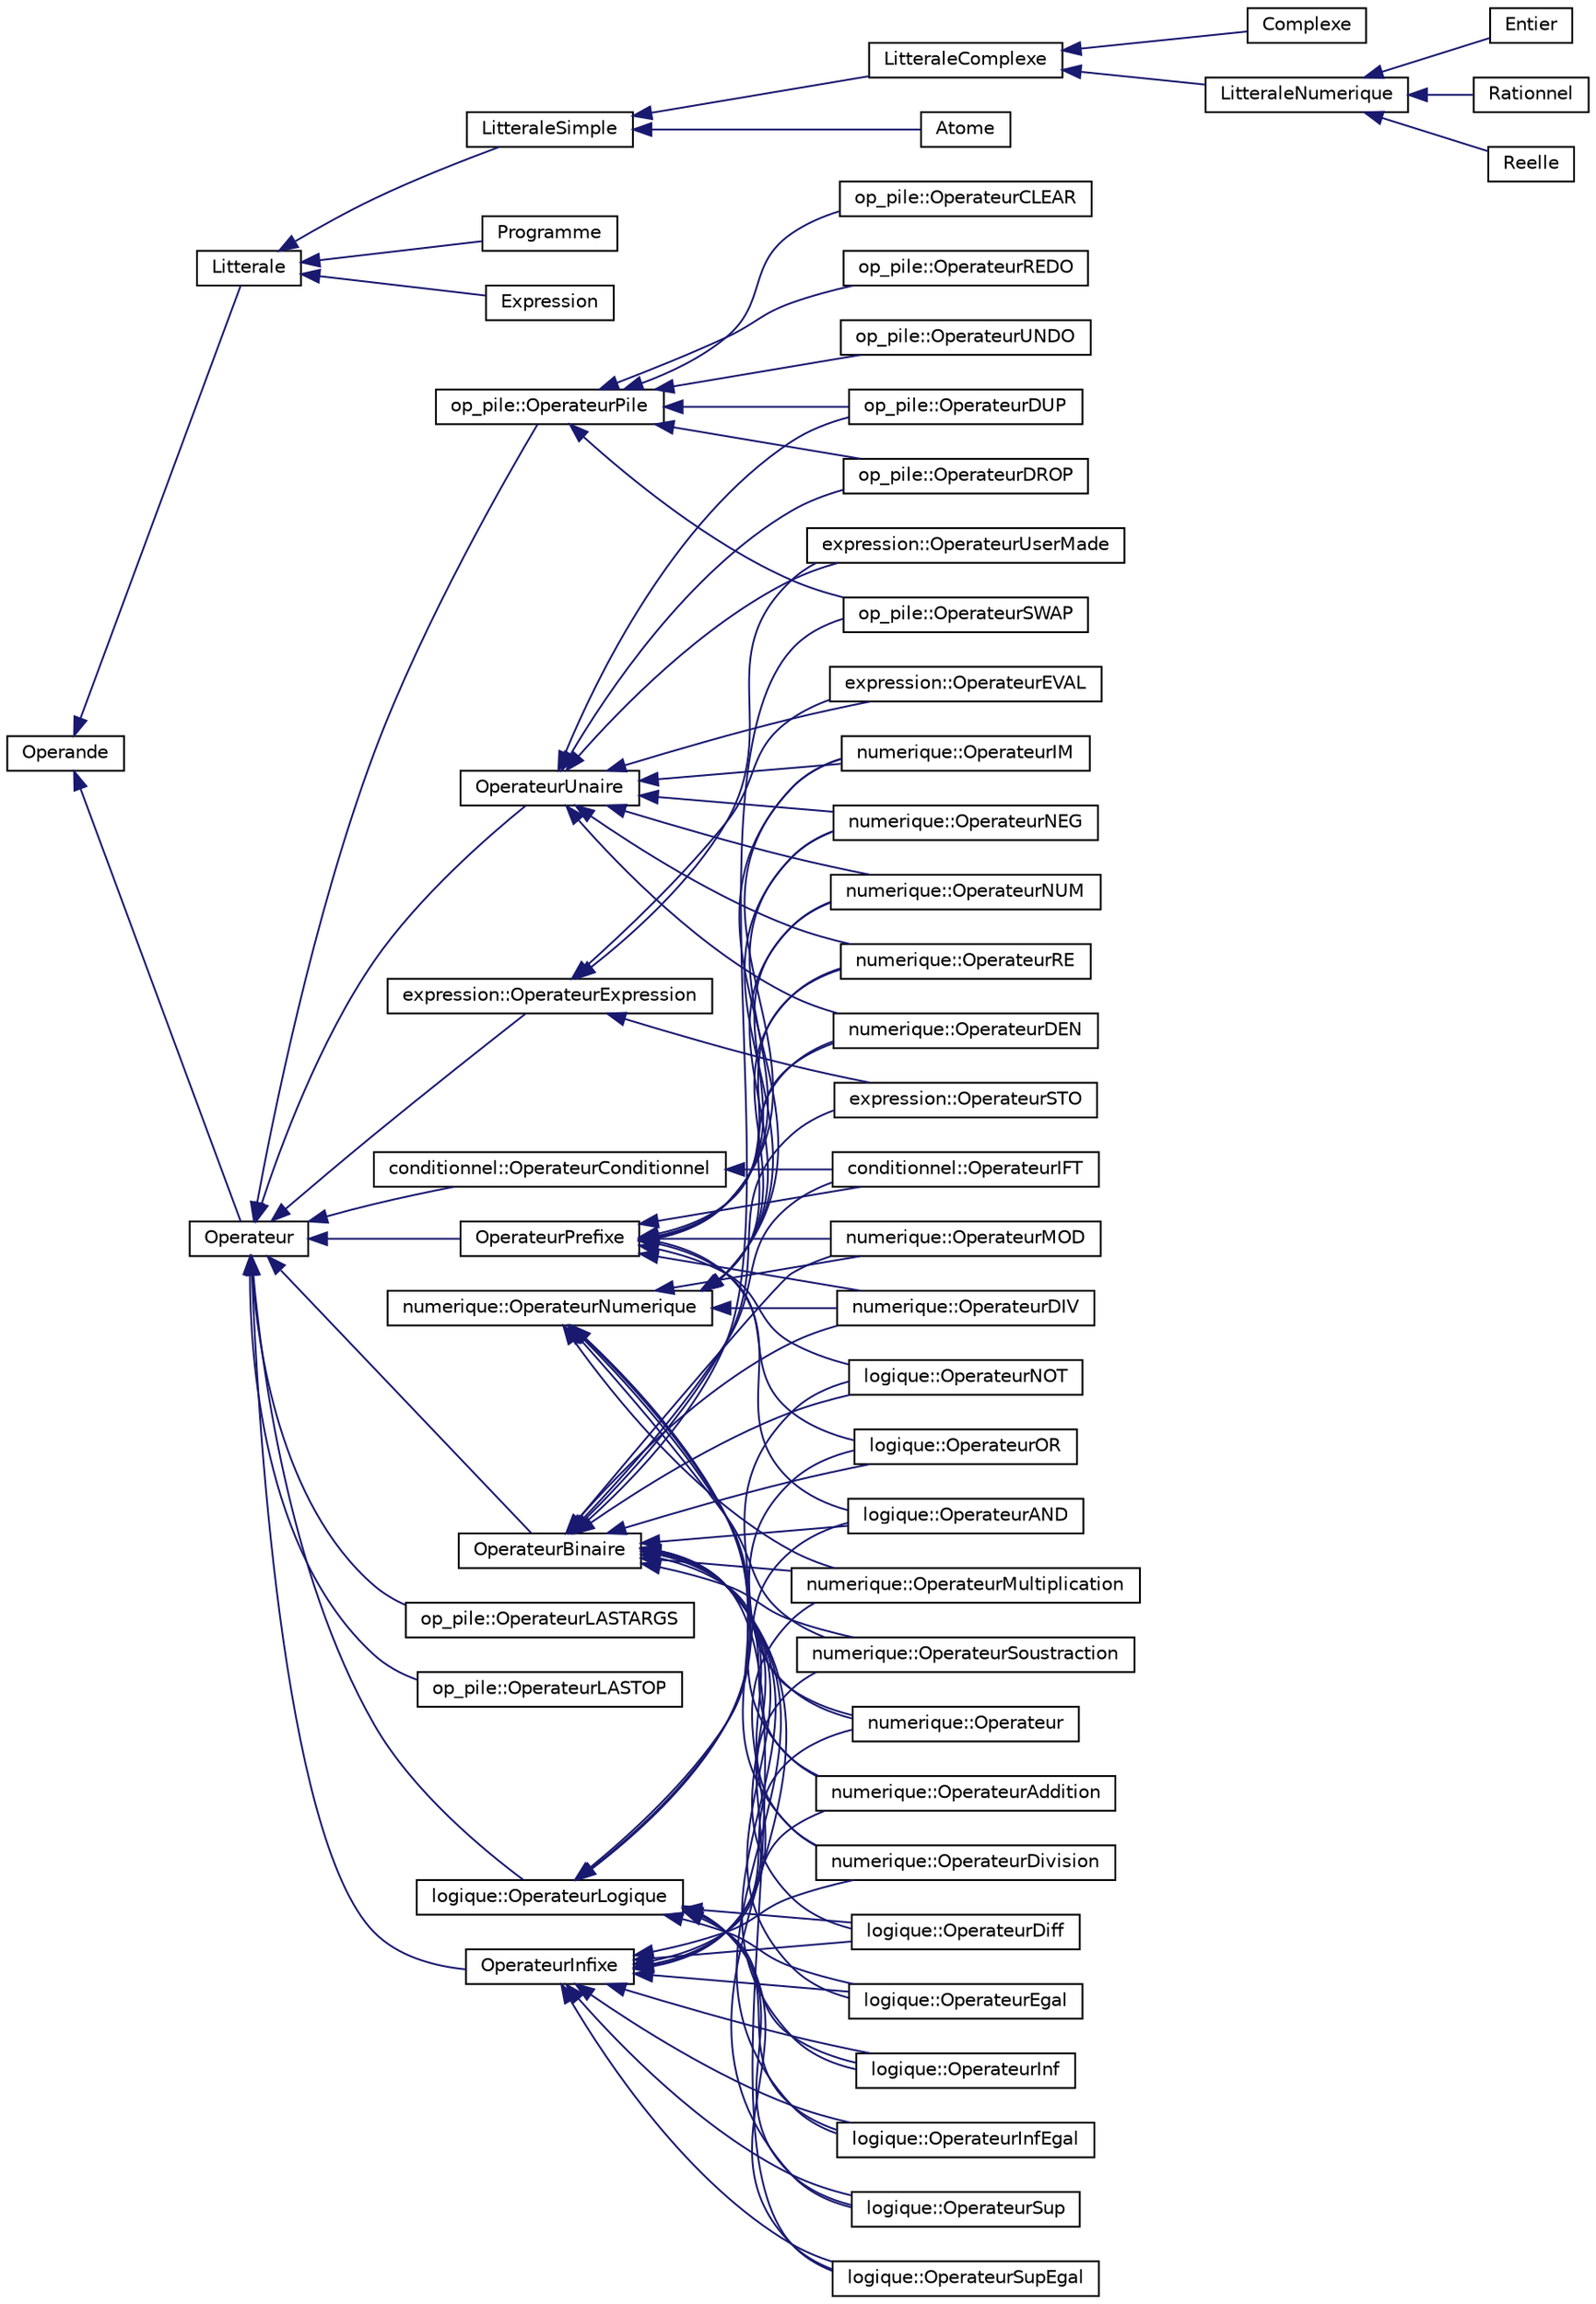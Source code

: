 digraph "Graphical Class Hierarchy"
{
  edge [fontname="Helvetica",fontsize="10",labelfontname="Helvetica",labelfontsize="10"];
  node [fontname="Helvetica",fontsize="10",shape=record];
  rankdir="LR";
  Node1 [label="Operande",height=0.2,width=0.4,color="black", fillcolor="white", style="filled",URL="$class_operande.html"];
  Node1 -> Node2 [dir="back",color="midnightblue",fontsize="10",style="solid",fontname="Helvetica"];
  Node2 [label="Litterale",height=0.2,width=0.4,color="black", fillcolor="white", style="filled",URL="$class_litterale.html"];
  Node2 -> Node3 [dir="back",color="midnightblue",fontsize="10",style="solid",fontname="Helvetica"];
  Node3 [label="Expression",height=0.2,width=0.4,color="black", fillcolor="white", style="filled",URL="$class_expression.html"];
  Node2 -> Node4 [dir="back",color="midnightblue",fontsize="10",style="solid",fontname="Helvetica"];
  Node4 [label="LitteraleSimple",height=0.2,width=0.4,color="black", fillcolor="white", style="filled",URL="$class_litterale_simple.html"];
  Node4 -> Node5 [dir="back",color="midnightblue",fontsize="10",style="solid",fontname="Helvetica"];
  Node5 [label="Atome",height=0.2,width=0.4,color="black", fillcolor="white", style="filled",URL="$class_atome.html"];
  Node4 -> Node6 [dir="back",color="midnightblue",fontsize="10",style="solid",fontname="Helvetica"];
  Node6 [label="LitteraleComplexe",height=0.2,width=0.4,color="black", fillcolor="white", style="filled",URL="$class_litterale_complexe.html"];
  Node6 -> Node7 [dir="back",color="midnightblue",fontsize="10",style="solid",fontname="Helvetica"];
  Node7 [label="Complexe",height=0.2,width=0.4,color="black", fillcolor="white", style="filled",URL="$class_complexe.html"];
  Node6 -> Node8 [dir="back",color="midnightblue",fontsize="10",style="solid",fontname="Helvetica"];
  Node8 [label="LitteraleNumerique",height=0.2,width=0.4,color="black", fillcolor="white", style="filled",URL="$class_litterale_numerique.html"];
  Node8 -> Node9 [dir="back",color="midnightblue",fontsize="10",style="solid",fontname="Helvetica"];
  Node9 [label="Entier",height=0.2,width=0.4,color="black", fillcolor="white", style="filled",URL="$class_entier.html"];
  Node8 -> Node10 [dir="back",color="midnightblue",fontsize="10",style="solid",fontname="Helvetica"];
  Node10 [label="Rationnel",height=0.2,width=0.4,color="black", fillcolor="white", style="filled",URL="$class_rationnel.html"];
  Node8 -> Node11 [dir="back",color="midnightblue",fontsize="10",style="solid",fontname="Helvetica"];
  Node11 [label="Reelle",height=0.2,width=0.4,color="black", fillcolor="white", style="filled",URL="$class_reelle.html"];
  Node2 -> Node12 [dir="back",color="midnightblue",fontsize="10",style="solid",fontname="Helvetica"];
  Node12 [label="Programme",height=0.2,width=0.4,color="black", fillcolor="white", style="filled",URL="$class_programme.html"];
  Node1 -> Node13 [dir="back",color="midnightblue",fontsize="10",style="solid",fontname="Helvetica"];
  Node13 [label="Operateur",height=0.2,width=0.4,color="black", fillcolor="white", style="filled",URL="$class_operateur.html",tooltip="classe la plus abstraite des opérateurs "];
  Node13 -> Node14 [dir="back",color="midnightblue",fontsize="10",style="solid",fontname="Helvetica"];
  Node14 [label="conditionnel::OperateurConditionnel",height=0.2,width=0.4,color="black", fillcolor="white", style="filled",URL="$classconditionnel_1_1_operateur_conditionnel.html"];
  Node14 -> Node15 [dir="back",color="midnightblue",fontsize="10",style="solid",fontname="Helvetica"];
  Node15 [label="conditionnel::OperateurIFT",height=0.2,width=0.4,color="black", fillcolor="white", style="filled",URL="$classconditionnel_1_1_operateur_i_f_t.html"];
  Node13 -> Node16 [dir="back",color="midnightblue",fontsize="10",style="solid",fontname="Helvetica"];
  Node16 [label="expression::OperateurExpression",height=0.2,width=0.4,color="black", fillcolor="white", style="filled",URL="$classexpression_1_1_operateur_expression.html"];
  Node16 -> Node17 [dir="back",color="midnightblue",fontsize="10",style="solid",fontname="Helvetica"];
  Node17 [label="expression::OperateurEVAL",height=0.2,width=0.4,color="black", fillcolor="white", style="filled",URL="$classexpression_1_1_operateur_e_v_a_l.html"];
  Node16 -> Node18 [dir="back",color="midnightblue",fontsize="10",style="solid",fontname="Helvetica"];
  Node18 [label="expression::OperateurSTO",height=0.2,width=0.4,color="black", fillcolor="white", style="filled",URL="$classexpression_1_1_operateur_s_t_o.html"];
  Node16 -> Node19 [dir="back",color="midnightblue",fontsize="10",style="solid",fontname="Helvetica"];
  Node19 [label="expression::OperateurUserMade",height=0.2,width=0.4,color="black", fillcolor="white", style="filled",URL="$classexpression_1_1_operateur_user_made.html"];
  Node13 -> Node20 [dir="back",color="midnightblue",fontsize="10",style="solid",fontname="Helvetica"];
  Node20 [label="logique::OperateurLogique",height=0.2,width=0.4,color="black", fillcolor="white", style="filled",URL="$classlogique_1_1_operateur_logique.html"];
  Node20 -> Node21 [dir="back",color="midnightblue",fontsize="10",style="solid",fontname="Helvetica"];
  Node21 [label="logique::OperateurAND",height=0.2,width=0.4,color="black", fillcolor="white", style="filled",URL="$classlogique_1_1_operateur_a_n_d.html"];
  Node20 -> Node22 [dir="back",color="midnightblue",fontsize="10",style="solid",fontname="Helvetica"];
  Node22 [label="logique::OperateurDiff",height=0.2,width=0.4,color="black", fillcolor="white", style="filled",URL="$classlogique_1_1_operateur_diff.html"];
  Node20 -> Node23 [dir="back",color="midnightblue",fontsize="10",style="solid",fontname="Helvetica"];
  Node23 [label="logique::OperateurEgal",height=0.2,width=0.4,color="black", fillcolor="white", style="filled",URL="$classlogique_1_1_operateur_egal.html"];
  Node20 -> Node24 [dir="back",color="midnightblue",fontsize="10",style="solid",fontname="Helvetica"];
  Node24 [label="logique::OperateurInf",height=0.2,width=0.4,color="black", fillcolor="white", style="filled",URL="$classlogique_1_1_operateur_inf.html"];
  Node20 -> Node25 [dir="back",color="midnightblue",fontsize="10",style="solid",fontname="Helvetica"];
  Node25 [label="logique::OperateurInfEgal",height=0.2,width=0.4,color="black", fillcolor="white", style="filled",URL="$classlogique_1_1_operateur_inf_egal.html"];
  Node20 -> Node26 [dir="back",color="midnightblue",fontsize="10",style="solid",fontname="Helvetica"];
  Node26 [label="logique::OperateurNOT",height=0.2,width=0.4,color="black", fillcolor="white", style="filled",URL="$classlogique_1_1_operateur_n_o_t.html"];
  Node20 -> Node27 [dir="back",color="midnightblue",fontsize="10",style="solid",fontname="Helvetica"];
  Node27 [label="logique::OperateurOR",height=0.2,width=0.4,color="black", fillcolor="white", style="filled",URL="$classlogique_1_1_operateur_o_r.html"];
  Node20 -> Node28 [dir="back",color="midnightblue",fontsize="10",style="solid",fontname="Helvetica"];
  Node28 [label="logique::OperateurSup",height=0.2,width=0.4,color="black", fillcolor="white", style="filled",URL="$classlogique_1_1_operateur_sup.html"];
  Node20 -> Node29 [dir="back",color="midnightblue",fontsize="10",style="solid",fontname="Helvetica"];
  Node29 [label="logique::OperateurSupEgal",height=0.2,width=0.4,color="black", fillcolor="white", style="filled",URL="$classlogique_1_1_operateur_sup_egal.html"];
  Node13 -> Node30 [dir="back",color="midnightblue",fontsize="10",style="solid",fontname="Helvetica"];
  Node30 [label="op_pile::OperateurLASTARGS",height=0.2,width=0.4,color="black", fillcolor="white", style="filled",URL="$classop__pile_1_1_operateur_l_a_s_t_a_r_g_s.html"];
  Node13 -> Node31 [dir="back",color="midnightblue",fontsize="10",style="solid",fontname="Helvetica"];
  Node31 [label="op_pile::OperateurLASTOP",height=0.2,width=0.4,color="black", fillcolor="white", style="filled",URL="$classop__pile_1_1_operateur_l_a_s_t_o_p.html"];
  Node13 -> Node32 [dir="back",color="midnightblue",fontsize="10",style="solid",fontname="Helvetica"];
  Node32 [label="op_pile::OperateurPile",height=0.2,width=0.4,color="black", fillcolor="white", style="filled",URL="$classop__pile_1_1_operateur_pile.html"];
  Node32 -> Node33 [dir="back",color="midnightblue",fontsize="10",style="solid",fontname="Helvetica"];
  Node33 [label="op_pile::OperateurCLEAR",height=0.2,width=0.4,color="black", fillcolor="white", style="filled",URL="$classop__pile_1_1_operateur_c_l_e_a_r.html"];
  Node32 -> Node34 [dir="back",color="midnightblue",fontsize="10",style="solid",fontname="Helvetica"];
  Node34 [label="op_pile::OperateurDROP",height=0.2,width=0.4,color="black", fillcolor="white", style="filled",URL="$classop__pile_1_1_operateur_d_r_o_p.html"];
  Node32 -> Node35 [dir="back",color="midnightblue",fontsize="10",style="solid",fontname="Helvetica"];
  Node35 [label="op_pile::OperateurDUP",height=0.2,width=0.4,color="black", fillcolor="white", style="filled",URL="$classop__pile_1_1_operateur_d_u_p.html"];
  Node32 -> Node36 [dir="back",color="midnightblue",fontsize="10",style="solid",fontname="Helvetica"];
  Node36 [label="op_pile::OperateurREDO",height=0.2,width=0.4,color="black", fillcolor="white", style="filled",URL="$classop__pile_1_1_operateur_r_e_d_o.html"];
  Node32 -> Node37 [dir="back",color="midnightblue",fontsize="10",style="solid",fontname="Helvetica"];
  Node37 [label="op_pile::OperateurSWAP",height=0.2,width=0.4,color="black", fillcolor="white", style="filled",URL="$classop__pile_1_1_operateur_s_w_a_p.html"];
  Node32 -> Node38 [dir="back",color="midnightblue",fontsize="10",style="solid",fontname="Helvetica"];
  Node38 [label="op_pile::OperateurUNDO",height=0.2,width=0.4,color="black", fillcolor="white", style="filled",URL="$classop__pile_1_1_operateur_u_n_d_o.html"];
  Node13 -> Node39 [dir="back",color="midnightblue",fontsize="10",style="solid",fontname="Helvetica"];
  Node39 [label="OperateurBinaire",height=0.2,width=0.4,color="black", fillcolor="white", style="filled",URL="$class_operateur_binaire.html"];
  Node39 -> Node15 [dir="back",color="midnightblue",fontsize="10",style="solid",fontname="Helvetica"];
  Node39 -> Node18 [dir="back",color="midnightblue",fontsize="10",style="solid",fontname="Helvetica"];
  Node39 -> Node21 [dir="back",color="midnightblue",fontsize="10",style="solid",fontname="Helvetica"];
  Node39 -> Node22 [dir="back",color="midnightblue",fontsize="10",style="solid",fontname="Helvetica"];
  Node39 -> Node23 [dir="back",color="midnightblue",fontsize="10",style="solid",fontname="Helvetica"];
  Node39 -> Node24 [dir="back",color="midnightblue",fontsize="10",style="solid",fontname="Helvetica"];
  Node39 -> Node25 [dir="back",color="midnightblue",fontsize="10",style="solid",fontname="Helvetica"];
  Node39 -> Node26 [dir="back",color="midnightblue",fontsize="10",style="solid",fontname="Helvetica"];
  Node39 -> Node27 [dir="back",color="midnightblue",fontsize="10",style="solid",fontname="Helvetica"];
  Node39 -> Node28 [dir="back",color="midnightblue",fontsize="10",style="solid",fontname="Helvetica"];
  Node39 -> Node29 [dir="back",color="midnightblue",fontsize="10",style="solid",fontname="Helvetica"];
  Node39 -> Node40 [dir="back",color="midnightblue",fontsize="10",style="solid",fontname="Helvetica"];
  Node40 [label="numerique::Operateur",height=0.2,width=0.4,color="black", fillcolor="white", style="filled",URL="$classnumerique_1_1_operateur.html"];
  Node39 -> Node41 [dir="back",color="midnightblue",fontsize="10",style="solid",fontname="Helvetica"];
  Node41 [label="numerique::OperateurAddition",height=0.2,width=0.4,color="black", fillcolor="white", style="filled",URL="$classnumerique_1_1_operateur_addition.html"];
  Node39 -> Node42 [dir="back",color="midnightblue",fontsize="10",style="solid",fontname="Helvetica"];
  Node42 [label="numerique::OperateurDIV",height=0.2,width=0.4,color="black", fillcolor="white", style="filled",URL="$classnumerique_1_1_operateur_d_i_v.html"];
  Node39 -> Node43 [dir="back",color="midnightblue",fontsize="10",style="solid",fontname="Helvetica"];
  Node43 [label="numerique::OperateurDivision",height=0.2,width=0.4,color="black", fillcolor="white", style="filled",URL="$classnumerique_1_1_operateur_division.html"];
  Node39 -> Node44 [dir="back",color="midnightblue",fontsize="10",style="solid",fontname="Helvetica"];
  Node44 [label="numerique::OperateurMOD",height=0.2,width=0.4,color="black", fillcolor="white", style="filled",URL="$classnumerique_1_1_operateur_m_o_d.html"];
  Node39 -> Node45 [dir="back",color="midnightblue",fontsize="10",style="solid",fontname="Helvetica"];
  Node45 [label="numerique::OperateurMultiplication",height=0.2,width=0.4,color="black", fillcolor="white", style="filled",URL="$classnumerique_1_1_operateur_multiplication.html"];
  Node39 -> Node46 [dir="back",color="midnightblue",fontsize="10",style="solid",fontname="Helvetica"];
  Node46 [label="numerique::OperateurSoustraction",height=0.2,width=0.4,color="black", fillcolor="white", style="filled",URL="$classnumerique_1_1_operateur_soustraction.html"];
  Node39 -> Node37 [dir="back",color="midnightblue",fontsize="10",style="solid",fontname="Helvetica"];
  Node13 -> Node47 [dir="back",color="midnightblue",fontsize="10",style="solid",fontname="Helvetica"];
  Node47 [label="OperateurInfixe",height=0.2,width=0.4,color="black", fillcolor="white", style="filled",URL="$class_operateur_infixe.html",tooltip="Une classe utile pour les expressions Permet la spécialisation d&#39;un opérateur pour son traitement d&#39;e..."];
  Node47 -> Node22 [dir="back",color="midnightblue",fontsize="10",style="solid",fontname="Helvetica"];
  Node47 -> Node23 [dir="back",color="midnightblue",fontsize="10",style="solid",fontname="Helvetica"];
  Node47 -> Node24 [dir="back",color="midnightblue",fontsize="10",style="solid",fontname="Helvetica"];
  Node47 -> Node25 [dir="back",color="midnightblue",fontsize="10",style="solid",fontname="Helvetica"];
  Node47 -> Node28 [dir="back",color="midnightblue",fontsize="10",style="solid",fontname="Helvetica"];
  Node47 -> Node29 [dir="back",color="midnightblue",fontsize="10",style="solid",fontname="Helvetica"];
  Node47 -> Node40 [dir="back",color="midnightblue",fontsize="10",style="solid",fontname="Helvetica"];
  Node47 -> Node41 [dir="back",color="midnightblue",fontsize="10",style="solid",fontname="Helvetica"];
  Node47 -> Node43 [dir="back",color="midnightblue",fontsize="10",style="solid",fontname="Helvetica"];
  Node47 -> Node45 [dir="back",color="midnightblue",fontsize="10",style="solid",fontname="Helvetica"];
  Node47 -> Node46 [dir="back",color="midnightblue",fontsize="10",style="solid",fontname="Helvetica"];
  Node13 -> Node48 [dir="back",color="midnightblue",fontsize="10",style="solid",fontname="Helvetica"];
  Node48 [label="OperateurPrefixe",height=0.2,width=0.4,color="black", fillcolor="white", style="filled",URL="$class_operateur_prefixe.html",tooltip="Une classe utile pour les expressions Permet la spécialisation d&#39;un opérateur pour son traitement d&#39;e..."];
  Node48 -> Node15 [dir="back",color="midnightblue",fontsize="10",style="solid",fontname="Helvetica"];
  Node48 -> Node21 [dir="back",color="midnightblue",fontsize="10",style="solid",fontname="Helvetica"];
  Node48 -> Node26 [dir="back",color="midnightblue",fontsize="10",style="solid",fontname="Helvetica"];
  Node48 -> Node27 [dir="back",color="midnightblue",fontsize="10",style="solid",fontname="Helvetica"];
  Node48 -> Node49 [dir="back",color="midnightblue",fontsize="10",style="solid",fontname="Helvetica"];
  Node49 [label="numerique::OperateurDEN",height=0.2,width=0.4,color="black", fillcolor="white", style="filled",URL="$classnumerique_1_1_operateur_d_e_n.html"];
  Node48 -> Node42 [dir="back",color="midnightblue",fontsize="10",style="solid",fontname="Helvetica"];
  Node48 -> Node50 [dir="back",color="midnightblue",fontsize="10",style="solid",fontname="Helvetica"];
  Node50 [label="numerique::OperateurIM",height=0.2,width=0.4,color="black", fillcolor="white", style="filled",URL="$classnumerique_1_1_operateur_i_m.html"];
  Node48 -> Node44 [dir="back",color="midnightblue",fontsize="10",style="solid",fontname="Helvetica"];
  Node48 -> Node51 [dir="back",color="midnightblue",fontsize="10",style="solid",fontname="Helvetica"];
  Node51 [label="numerique::OperateurNEG",height=0.2,width=0.4,color="black", fillcolor="white", style="filled",URL="$classnumerique_1_1_operateur_n_e_g.html"];
  Node48 -> Node52 [dir="back",color="midnightblue",fontsize="10",style="solid",fontname="Helvetica"];
  Node52 [label="numerique::OperateurNUM",height=0.2,width=0.4,color="black", fillcolor="white", style="filled",URL="$classnumerique_1_1_operateur_n_u_m.html"];
  Node48 -> Node53 [dir="back",color="midnightblue",fontsize="10",style="solid",fontname="Helvetica"];
  Node53 [label="numerique::OperateurRE",height=0.2,width=0.4,color="black", fillcolor="white", style="filled",URL="$classnumerique_1_1_operateur_r_e.html"];
  Node13 -> Node54 [dir="back",color="midnightblue",fontsize="10",style="solid",fontname="Helvetica"];
  Node54 [label="OperateurUnaire",height=0.2,width=0.4,color="black", fillcolor="white", style="filled",URL="$class_operateur_unaire.html"];
  Node54 -> Node17 [dir="back",color="midnightblue",fontsize="10",style="solid",fontname="Helvetica"];
  Node54 -> Node19 [dir="back",color="midnightblue",fontsize="10",style="solid",fontname="Helvetica"];
  Node54 -> Node49 [dir="back",color="midnightblue",fontsize="10",style="solid",fontname="Helvetica"];
  Node54 -> Node50 [dir="back",color="midnightblue",fontsize="10",style="solid",fontname="Helvetica"];
  Node54 -> Node51 [dir="back",color="midnightblue",fontsize="10",style="solid",fontname="Helvetica"];
  Node54 -> Node52 [dir="back",color="midnightblue",fontsize="10",style="solid",fontname="Helvetica"];
  Node54 -> Node53 [dir="back",color="midnightblue",fontsize="10",style="solid",fontname="Helvetica"];
  Node54 -> Node34 [dir="back",color="midnightblue",fontsize="10",style="solid",fontname="Helvetica"];
  Node54 -> Node35 [dir="back",color="midnightblue",fontsize="10",style="solid",fontname="Helvetica"];
  Node55 [label="numerique::OperateurNumerique",height=0.2,width=0.4,color="black", fillcolor="white", style="filled",URL="$classnumerique_1_1_operateur_numerique.html"];
  Node55 -> Node40 [dir="back",color="midnightblue",fontsize="10",style="solid",fontname="Helvetica"];
  Node55 -> Node41 [dir="back",color="midnightblue",fontsize="10",style="solid",fontname="Helvetica"];
  Node55 -> Node49 [dir="back",color="midnightblue",fontsize="10",style="solid",fontname="Helvetica"];
  Node55 -> Node42 [dir="back",color="midnightblue",fontsize="10",style="solid",fontname="Helvetica"];
  Node55 -> Node43 [dir="back",color="midnightblue",fontsize="10",style="solid",fontname="Helvetica"];
  Node55 -> Node50 [dir="back",color="midnightblue",fontsize="10",style="solid",fontname="Helvetica"];
  Node55 -> Node44 [dir="back",color="midnightblue",fontsize="10",style="solid",fontname="Helvetica"];
  Node55 -> Node45 [dir="back",color="midnightblue",fontsize="10",style="solid",fontname="Helvetica"];
  Node55 -> Node51 [dir="back",color="midnightblue",fontsize="10",style="solid",fontname="Helvetica"];
  Node55 -> Node52 [dir="back",color="midnightblue",fontsize="10",style="solid",fontname="Helvetica"];
  Node55 -> Node53 [dir="back",color="midnightblue",fontsize="10",style="solid",fontname="Helvetica"];
  Node55 -> Node46 [dir="back",color="midnightblue",fontsize="10",style="solid",fontname="Helvetica"];
}
